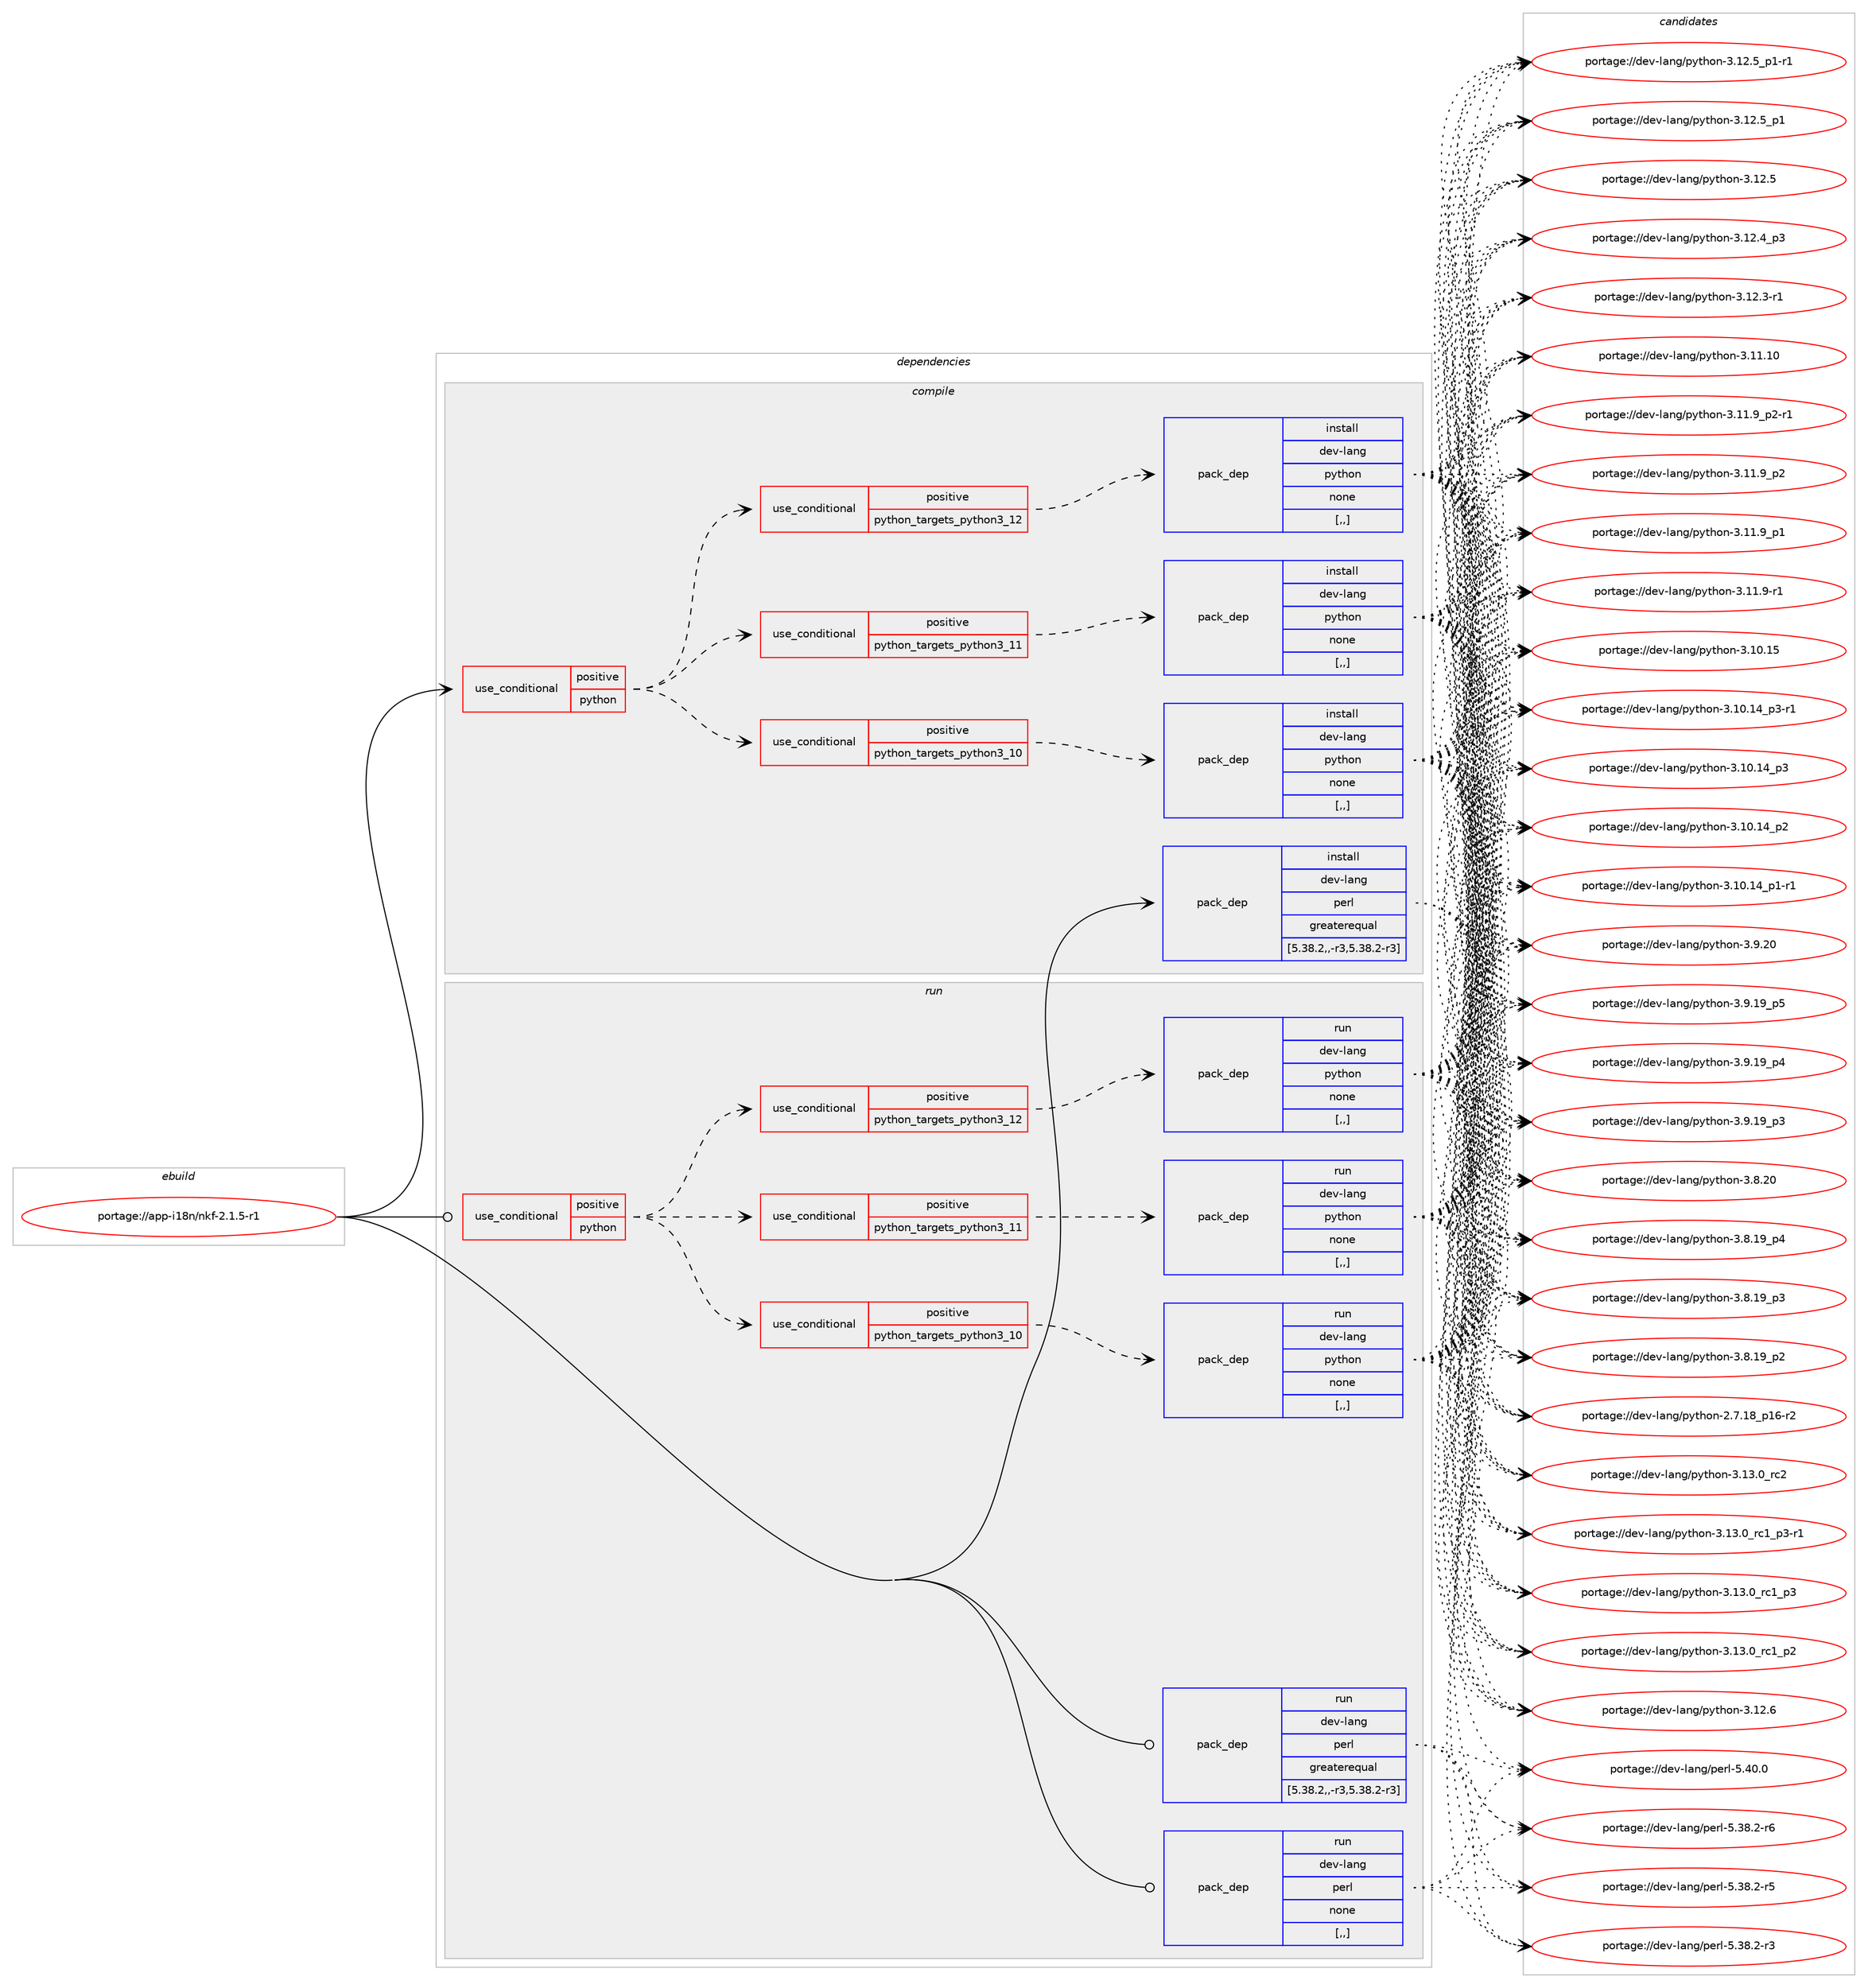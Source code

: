 digraph prolog {

# *************
# Graph options
# *************

newrank=true;
concentrate=true;
compound=true;
graph [rankdir=LR,fontname=Helvetica,fontsize=10,ranksep=1.5];#, ranksep=2.5, nodesep=0.2];
edge  [arrowhead=vee];
node  [fontname=Helvetica,fontsize=10];

# **********
# The ebuild
# **********

subgraph cluster_leftcol {
color=gray;
label=<<i>ebuild</i>>;
id [label="portage://app-i18n/nkf-2.1.5-r1", color=red, width=4, href="../app-i18n/nkf-2.1.5-r1.svg"];
}

# ****************
# The dependencies
# ****************

subgraph cluster_midcol {
color=gray;
label=<<i>dependencies</i>>;
subgraph cluster_compile {
fillcolor="#eeeeee";
style=filled;
label=<<i>compile</i>>;
subgraph cond141099 {
dependency532202 [label=<<TABLE BORDER="0" CELLBORDER="1" CELLSPACING="0" CELLPADDING="4"><TR><TD ROWSPAN="3" CELLPADDING="10">use_conditional</TD></TR><TR><TD>positive</TD></TR><TR><TD>python</TD></TR></TABLE>>, shape=none, color=red];
subgraph cond141100 {
dependency532203 [label=<<TABLE BORDER="0" CELLBORDER="1" CELLSPACING="0" CELLPADDING="4"><TR><TD ROWSPAN="3" CELLPADDING="10">use_conditional</TD></TR><TR><TD>positive</TD></TR><TR><TD>python_targets_python3_10</TD></TR></TABLE>>, shape=none, color=red];
subgraph pack387128 {
dependency532204 [label=<<TABLE BORDER="0" CELLBORDER="1" CELLSPACING="0" CELLPADDING="4" WIDTH="220"><TR><TD ROWSPAN="6" CELLPADDING="30">pack_dep</TD></TR><TR><TD WIDTH="110">install</TD></TR><TR><TD>dev-lang</TD></TR><TR><TD>python</TD></TR><TR><TD>none</TD></TR><TR><TD>[,,]</TD></TR></TABLE>>, shape=none, color=blue];
}
dependency532203:e -> dependency532204:w [weight=20,style="dashed",arrowhead="vee"];
}
dependency532202:e -> dependency532203:w [weight=20,style="dashed",arrowhead="vee"];
subgraph cond141101 {
dependency532205 [label=<<TABLE BORDER="0" CELLBORDER="1" CELLSPACING="0" CELLPADDING="4"><TR><TD ROWSPAN="3" CELLPADDING="10">use_conditional</TD></TR><TR><TD>positive</TD></TR><TR><TD>python_targets_python3_11</TD></TR></TABLE>>, shape=none, color=red];
subgraph pack387129 {
dependency532206 [label=<<TABLE BORDER="0" CELLBORDER="1" CELLSPACING="0" CELLPADDING="4" WIDTH="220"><TR><TD ROWSPAN="6" CELLPADDING="30">pack_dep</TD></TR><TR><TD WIDTH="110">install</TD></TR><TR><TD>dev-lang</TD></TR><TR><TD>python</TD></TR><TR><TD>none</TD></TR><TR><TD>[,,]</TD></TR></TABLE>>, shape=none, color=blue];
}
dependency532205:e -> dependency532206:w [weight=20,style="dashed",arrowhead="vee"];
}
dependency532202:e -> dependency532205:w [weight=20,style="dashed",arrowhead="vee"];
subgraph cond141102 {
dependency532207 [label=<<TABLE BORDER="0" CELLBORDER="1" CELLSPACING="0" CELLPADDING="4"><TR><TD ROWSPAN="3" CELLPADDING="10">use_conditional</TD></TR><TR><TD>positive</TD></TR><TR><TD>python_targets_python3_12</TD></TR></TABLE>>, shape=none, color=red];
subgraph pack387130 {
dependency532208 [label=<<TABLE BORDER="0" CELLBORDER="1" CELLSPACING="0" CELLPADDING="4" WIDTH="220"><TR><TD ROWSPAN="6" CELLPADDING="30">pack_dep</TD></TR><TR><TD WIDTH="110">install</TD></TR><TR><TD>dev-lang</TD></TR><TR><TD>python</TD></TR><TR><TD>none</TD></TR><TR><TD>[,,]</TD></TR></TABLE>>, shape=none, color=blue];
}
dependency532207:e -> dependency532208:w [weight=20,style="dashed",arrowhead="vee"];
}
dependency532202:e -> dependency532207:w [weight=20,style="dashed",arrowhead="vee"];
}
id:e -> dependency532202:w [weight=20,style="solid",arrowhead="vee"];
subgraph pack387131 {
dependency532209 [label=<<TABLE BORDER="0" CELLBORDER="1" CELLSPACING="0" CELLPADDING="4" WIDTH="220"><TR><TD ROWSPAN="6" CELLPADDING="30">pack_dep</TD></TR><TR><TD WIDTH="110">install</TD></TR><TR><TD>dev-lang</TD></TR><TR><TD>perl</TD></TR><TR><TD>greaterequal</TD></TR><TR><TD>[5.38.2,,-r3,5.38.2-r3]</TD></TR></TABLE>>, shape=none, color=blue];
}
id:e -> dependency532209:w [weight=20,style="solid",arrowhead="vee"];
}
subgraph cluster_compileandrun {
fillcolor="#eeeeee";
style=filled;
label=<<i>compile and run</i>>;
}
subgraph cluster_run {
fillcolor="#eeeeee";
style=filled;
label=<<i>run</i>>;
subgraph cond141103 {
dependency532210 [label=<<TABLE BORDER="0" CELLBORDER="1" CELLSPACING="0" CELLPADDING="4"><TR><TD ROWSPAN="3" CELLPADDING="10">use_conditional</TD></TR><TR><TD>positive</TD></TR><TR><TD>python</TD></TR></TABLE>>, shape=none, color=red];
subgraph cond141104 {
dependency532211 [label=<<TABLE BORDER="0" CELLBORDER="1" CELLSPACING="0" CELLPADDING="4"><TR><TD ROWSPAN="3" CELLPADDING="10">use_conditional</TD></TR><TR><TD>positive</TD></TR><TR><TD>python_targets_python3_10</TD></TR></TABLE>>, shape=none, color=red];
subgraph pack387132 {
dependency532212 [label=<<TABLE BORDER="0" CELLBORDER="1" CELLSPACING="0" CELLPADDING="4" WIDTH="220"><TR><TD ROWSPAN="6" CELLPADDING="30">pack_dep</TD></TR><TR><TD WIDTH="110">run</TD></TR><TR><TD>dev-lang</TD></TR><TR><TD>python</TD></TR><TR><TD>none</TD></TR><TR><TD>[,,]</TD></TR></TABLE>>, shape=none, color=blue];
}
dependency532211:e -> dependency532212:w [weight=20,style="dashed",arrowhead="vee"];
}
dependency532210:e -> dependency532211:w [weight=20,style="dashed",arrowhead="vee"];
subgraph cond141105 {
dependency532213 [label=<<TABLE BORDER="0" CELLBORDER="1" CELLSPACING="0" CELLPADDING="4"><TR><TD ROWSPAN="3" CELLPADDING="10">use_conditional</TD></TR><TR><TD>positive</TD></TR><TR><TD>python_targets_python3_11</TD></TR></TABLE>>, shape=none, color=red];
subgraph pack387133 {
dependency532214 [label=<<TABLE BORDER="0" CELLBORDER="1" CELLSPACING="0" CELLPADDING="4" WIDTH="220"><TR><TD ROWSPAN="6" CELLPADDING="30">pack_dep</TD></TR><TR><TD WIDTH="110">run</TD></TR><TR><TD>dev-lang</TD></TR><TR><TD>python</TD></TR><TR><TD>none</TD></TR><TR><TD>[,,]</TD></TR></TABLE>>, shape=none, color=blue];
}
dependency532213:e -> dependency532214:w [weight=20,style="dashed",arrowhead="vee"];
}
dependency532210:e -> dependency532213:w [weight=20,style="dashed",arrowhead="vee"];
subgraph cond141106 {
dependency532215 [label=<<TABLE BORDER="0" CELLBORDER="1" CELLSPACING="0" CELLPADDING="4"><TR><TD ROWSPAN="3" CELLPADDING="10">use_conditional</TD></TR><TR><TD>positive</TD></TR><TR><TD>python_targets_python3_12</TD></TR></TABLE>>, shape=none, color=red];
subgraph pack387134 {
dependency532216 [label=<<TABLE BORDER="0" CELLBORDER="1" CELLSPACING="0" CELLPADDING="4" WIDTH="220"><TR><TD ROWSPAN="6" CELLPADDING="30">pack_dep</TD></TR><TR><TD WIDTH="110">run</TD></TR><TR><TD>dev-lang</TD></TR><TR><TD>python</TD></TR><TR><TD>none</TD></TR><TR><TD>[,,]</TD></TR></TABLE>>, shape=none, color=blue];
}
dependency532215:e -> dependency532216:w [weight=20,style="dashed",arrowhead="vee"];
}
dependency532210:e -> dependency532215:w [weight=20,style="dashed",arrowhead="vee"];
}
id:e -> dependency532210:w [weight=20,style="solid",arrowhead="odot"];
subgraph pack387135 {
dependency532217 [label=<<TABLE BORDER="0" CELLBORDER="1" CELLSPACING="0" CELLPADDING="4" WIDTH="220"><TR><TD ROWSPAN="6" CELLPADDING="30">pack_dep</TD></TR><TR><TD WIDTH="110">run</TD></TR><TR><TD>dev-lang</TD></TR><TR><TD>perl</TD></TR><TR><TD>greaterequal</TD></TR><TR><TD>[5.38.2,,-r3,5.38.2-r3]</TD></TR></TABLE>>, shape=none, color=blue];
}
id:e -> dependency532217:w [weight=20,style="solid",arrowhead="odot"];
subgraph pack387136 {
dependency532218 [label=<<TABLE BORDER="0" CELLBORDER="1" CELLSPACING="0" CELLPADDING="4" WIDTH="220"><TR><TD ROWSPAN="6" CELLPADDING="30">pack_dep</TD></TR><TR><TD WIDTH="110">run</TD></TR><TR><TD>dev-lang</TD></TR><TR><TD>perl</TD></TR><TR><TD>none</TD></TR><TR><TD>[,,]</TD></TR></TABLE>>, shape=none, color=blue];
}
id:e -> dependency532218:w [weight=20,style="solid",arrowhead="odot"];
}
}

# **************
# The candidates
# **************

subgraph cluster_choices {
rank=same;
color=gray;
label=<<i>candidates</i>>;

subgraph choice387128 {
color=black;
nodesep=1;
choice10010111845108971101034711212111610411111045514649514648951149950 [label="portage://dev-lang/python-3.13.0_rc2", color=red, width=4,href="../dev-lang/python-3.13.0_rc2.svg"];
choice1001011184510897110103471121211161041111104551464951464895114994995112514511449 [label="portage://dev-lang/python-3.13.0_rc1_p3-r1", color=red, width=4,href="../dev-lang/python-3.13.0_rc1_p3-r1.svg"];
choice100101118451089711010347112121116104111110455146495146489511499499511251 [label="portage://dev-lang/python-3.13.0_rc1_p3", color=red, width=4,href="../dev-lang/python-3.13.0_rc1_p3.svg"];
choice100101118451089711010347112121116104111110455146495146489511499499511250 [label="portage://dev-lang/python-3.13.0_rc1_p2", color=red, width=4,href="../dev-lang/python-3.13.0_rc1_p2.svg"];
choice10010111845108971101034711212111610411111045514649504654 [label="portage://dev-lang/python-3.12.6", color=red, width=4,href="../dev-lang/python-3.12.6.svg"];
choice1001011184510897110103471121211161041111104551464950465395112494511449 [label="portage://dev-lang/python-3.12.5_p1-r1", color=red, width=4,href="../dev-lang/python-3.12.5_p1-r1.svg"];
choice100101118451089711010347112121116104111110455146495046539511249 [label="portage://dev-lang/python-3.12.5_p1", color=red, width=4,href="../dev-lang/python-3.12.5_p1.svg"];
choice10010111845108971101034711212111610411111045514649504653 [label="portage://dev-lang/python-3.12.5", color=red, width=4,href="../dev-lang/python-3.12.5.svg"];
choice100101118451089711010347112121116104111110455146495046529511251 [label="portage://dev-lang/python-3.12.4_p3", color=red, width=4,href="../dev-lang/python-3.12.4_p3.svg"];
choice100101118451089711010347112121116104111110455146495046514511449 [label="portage://dev-lang/python-3.12.3-r1", color=red, width=4,href="../dev-lang/python-3.12.3-r1.svg"];
choice1001011184510897110103471121211161041111104551464949464948 [label="portage://dev-lang/python-3.11.10", color=red, width=4,href="../dev-lang/python-3.11.10.svg"];
choice1001011184510897110103471121211161041111104551464949465795112504511449 [label="portage://dev-lang/python-3.11.9_p2-r1", color=red, width=4,href="../dev-lang/python-3.11.9_p2-r1.svg"];
choice100101118451089711010347112121116104111110455146494946579511250 [label="portage://dev-lang/python-3.11.9_p2", color=red, width=4,href="../dev-lang/python-3.11.9_p2.svg"];
choice100101118451089711010347112121116104111110455146494946579511249 [label="portage://dev-lang/python-3.11.9_p1", color=red, width=4,href="../dev-lang/python-3.11.9_p1.svg"];
choice100101118451089711010347112121116104111110455146494946574511449 [label="portage://dev-lang/python-3.11.9-r1", color=red, width=4,href="../dev-lang/python-3.11.9-r1.svg"];
choice1001011184510897110103471121211161041111104551464948464953 [label="portage://dev-lang/python-3.10.15", color=red, width=4,href="../dev-lang/python-3.10.15.svg"];
choice100101118451089711010347112121116104111110455146494846495295112514511449 [label="portage://dev-lang/python-3.10.14_p3-r1", color=red, width=4,href="../dev-lang/python-3.10.14_p3-r1.svg"];
choice10010111845108971101034711212111610411111045514649484649529511251 [label="portage://dev-lang/python-3.10.14_p3", color=red, width=4,href="../dev-lang/python-3.10.14_p3.svg"];
choice10010111845108971101034711212111610411111045514649484649529511250 [label="portage://dev-lang/python-3.10.14_p2", color=red, width=4,href="../dev-lang/python-3.10.14_p2.svg"];
choice100101118451089711010347112121116104111110455146494846495295112494511449 [label="portage://dev-lang/python-3.10.14_p1-r1", color=red, width=4,href="../dev-lang/python-3.10.14_p1-r1.svg"];
choice10010111845108971101034711212111610411111045514657465048 [label="portage://dev-lang/python-3.9.20", color=red, width=4,href="../dev-lang/python-3.9.20.svg"];
choice100101118451089711010347112121116104111110455146574649579511253 [label="portage://dev-lang/python-3.9.19_p5", color=red, width=4,href="../dev-lang/python-3.9.19_p5.svg"];
choice100101118451089711010347112121116104111110455146574649579511252 [label="portage://dev-lang/python-3.9.19_p4", color=red, width=4,href="../dev-lang/python-3.9.19_p4.svg"];
choice100101118451089711010347112121116104111110455146574649579511251 [label="portage://dev-lang/python-3.9.19_p3", color=red, width=4,href="../dev-lang/python-3.9.19_p3.svg"];
choice10010111845108971101034711212111610411111045514656465048 [label="portage://dev-lang/python-3.8.20", color=red, width=4,href="../dev-lang/python-3.8.20.svg"];
choice100101118451089711010347112121116104111110455146564649579511252 [label="portage://dev-lang/python-3.8.19_p4", color=red, width=4,href="../dev-lang/python-3.8.19_p4.svg"];
choice100101118451089711010347112121116104111110455146564649579511251 [label="portage://dev-lang/python-3.8.19_p3", color=red, width=4,href="../dev-lang/python-3.8.19_p3.svg"];
choice100101118451089711010347112121116104111110455146564649579511250 [label="portage://dev-lang/python-3.8.19_p2", color=red, width=4,href="../dev-lang/python-3.8.19_p2.svg"];
choice100101118451089711010347112121116104111110455046554649569511249544511450 [label="portage://dev-lang/python-2.7.18_p16-r2", color=red, width=4,href="../dev-lang/python-2.7.18_p16-r2.svg"];
dependency532204:e -> choice10010111845108971101034711212111610411111045514649514648951149950:w [style=dotted,weight="100"];
dependency532204:e -> choice1001011184510897110103471121211161041111104551464951464895114994995112514511449:w [style=dotted,weight="100"];
dependency532204:e -> choice100101118451089711010347112121116104111110455146495146489511499499511251:w [style=dotted,weight="100"];
dependency532204:e -> choice100101118451089711010347112121116104111110455146495146489511499499511250:w [style=dotted,weight="100"];
dependency532204:e -> choice10010111845108971101034711212111610411111045514649504654:w [style=dotted,weight="100"];
dependency532204:e -> choice1001011184510897110103471121211161041111104551464950465395112494511449:w [style=dotted,weight="100"];
dependency532204:e -> choice100101118451089711010347112121116104111110455146495046539511249:w [style=dotted,weight="100"];
dependency532204:e -> choice10010111845108971101034711212111610411111045514649504653:w [style=dotted,weight="100"];
dependency532204:e -> choice100101118451089711010347112121116104111110455146495046529511251:w [style=dotted,weight="100"];
dependency532204:e -> choice100101118451089711010347112121116104111110455146495046514511449:w [style=dotted,weight="100"];
dependency532204:e -> choice1001011184510897110103471121211161041111104551464949464948:w [style=dotted,weight="100"];
dependency532204:e -> choice1001011184510897110103471121211161041111104551464949465795112504511449:w [style=dotted,weight="100"];
dependency532204:e -> choice100101118451089711010347112121116104111110455146494946579511250:w [style=dotted,weight="100"];
dependency532204:e -> choice100101118451089711010347112121116104111110455146494946579511249:w [style=dotted,weight="100"];
dependency532204:e -> choice100101118451089711010347112121116104111110455146494946574511449:w [style=dotted,weight="100"];
dependency532204:e -> choice1001011184510897110103471121211161041111104551464948464953:w [style=dotted,weight="100"];
dependency532204:e -> choice100101118451089711010347112121116104111110455146494846495295112514511449:w [style=dotted,weight="100"];
dependency532204:e -> choice10010111845108971101034711212111610411111045514649484649529511251:w [style=dotted,weight="100"];
dependency532204:e -> choice10010111845108971101034711212111610411111045514649484649529511250:w [style=dotted,weight="100"];
dependency532204:e -> choice100101118451089711010347112121116104111110455146494846495295112494511449:w [style=dotted,weight="100"];
dependency532204:e -> choice10010111845108971101034711212111610411111045514657465048:w [style=dotted,weight="100"];
dependency532204:e -> choice100101118451089711010347112121116104111110455146574649579511253:w [style=dotted,weight="100"];
dependency532204:e -> choice100101118451089711010347112121116104111110455146574649579511252:w [style=dotted,weight="100"];
dependency532204:e -> choice100101118451089711010347112121116104111110455146574649579511251:w [style=dotted,weight="100"];
dependency532204:e -> choice10010111845108971101034711212111610411111045514656465048:w [style=dotted,weight="100"];
dependency532204:e -> choice100101118451089711010347112121116104111110455146564649579511252:w [style=dotted,weight="100"];
dependency532204:e -> choice100101118451089711010347112121116104111110455146564649579511251:w [style=dotted,weight="100"];
dependency532204:e -> choice100101118451089711010347112121116104111110455146564649579511250:w [style=dotted,weight="100"];
dependency532204:e -> choice100101118451089711010347112121116104111110455046554649569511249544511450:w [style=dotted,weight="100"];
}
subgraph choice387129 {
color=black;
nodesep=1;
choice10010111845108971101034711212111610411111045514649514648951149950 [label="portage://dev-lang/python-3.13.0_rc2", color=red, width=4,href="../dev-lang/python-3.13.0_rc2.svg"];
choice1001011184510897110103471121211161041111104551464951464895114994995112514511449 [label="portage://dev-lang/python-3.13.0_rc1_p3-r1", color=red, width=4,href="../dev-lang/python-3.13.0_rc1_p3-r1.svg"];
choice100101118451089711010347112121116104111110455146495146489511499499511251 [label="portage://dev-lang/python-3.13.0_rc1_p3", color=red, width=4,href="../dev-lang/python-3.13.0_rc1_p3.svg"];
choice100101118451089711010347112121116104111110455146495146489511499499511250 [label="portage://dev-lang/python-3.13.0_rc1_p2", color=red, width=4,href="../dev-lang/python-3.13.0_rc1_p2.svg"];
choice10010111845108971101034711212111610411111045514649504654 [label="portage://dev-lang/python-3.12.6", color=red, width=4,href="../dev-lang/python-3.12.6.svg"];
choice1001011184510897110103471121211161041111104551464950465395112494511449 [label="portage://dev-lang/python-3.12.5_p1-r1", color=red, width=4,href="../dev-lang/python-3.12.5_p1-r1.svg"];
choice100101118451089711010347112121116104111110455146495046539511249 [label="portage://dev-lang/python-3.12.5_p1", color=red, width=4,href="../dev-lang/python-3.12.5_p1.svg"];
choice10010111845108971101034711212111610411111045514649504653 [label="portage://dev-lang/python-3.12.5", color=red, width=4,href="../dev-lang/python-3.12.5.svg"];
choice100101118451089711010347112121116104111110455146495046529511251 [label="portage://dev-lang/python-3.12.4_p3", color=red, width=4,href="../dev-lang/python-3.12.4_p3.svg"];
choice100101118451089711010347112121116104111110455146495046514511449 [label="portage://dev-lang/python-3.12.3-r1", color=red, width=4,href="../dev-lang/python-3.12.3-r1.svg"];
choice1001011184510897110103471121211161041111104551464949464948 [label="portage://dev-lang/python-3.11.10", color=red, width=4,href="../dev-lang/python-3.11.10.svg"];
choice1001011184510897110103471121211161041111104551464949465795112504511449 [label="portage://dev-lang/python-3.11.9_p2-r1", color=red, width=4,href="../dev-lang/python-3.11.9_p2-r1.svg"];
choice100101118451089711010347112121116104111110455146494946579511250 [label="portage://dev-lang/python-3.11.9_p2", color=red, width=4,href="../dev-lang/python-3.11.9_p2.svg"];
choice100101118451089711010347112121116104111110455146494946579511249 [label="portage://dev-lang/python-3.11.9_p1", color=red, width=4,href="../dev-lang/python-3.11.9_p1.svg"];
choice100101118451089711010347112121116104111110455146494946574511449 [label="portage://dev-lang/python-3.11.9-r1", color=red, width=4,href="../dev-lang/python-3.11.9-r1.svg"];
choice1001011184510897110103471121211161041111104551464948464953 [label="portage://dev-lang/python-3.10.15", color=red, width=4,href="../dev-lang/python-3.10.15.svg"];
choice100101118451089711010347112121116104111110455146494846495295112514511449 [label="portage://dev-lang/python-3.10.14_p3-r1", color=red, width=4,href="../dev-lang/python-3.10.14_p3-r1.svg"];
choice10010111845108971101034711212111610411111045514649484649529511251 [label="portage://dev-lang/python-3.10.14_p3", color=red, width=4,href="../dev-lang/python-3.10.14_p3.svg"];
choice10010111845108971101034711212111610411111045514649484649529511250 [label="portage://dev-lang/python-3.10.14_p2", color=red, width=4,href="../dev-lang/python-3.10.14_p2.svg"];
choice100101118451089711010347112121116104111110455146494846495295112494511449 [label="portage://dev-lang/python-3.10.14_p1-r1", color=red, width=4,href="../dev-lang/python-3.10.14_p1-r1.svg"];
choice10010111845108971101034711212111610411111045514657465048 [label="portage://dev-lang/python-3.9.20", color=red, width=4,href="../dev-lang/python-3.9.20.svg"];
choice100101118451089711010347112121116104111110455146574649579511253 [label="portage://dev-lang/python-3.9.19_p5", color=red, width=4,href="../dev-lang/python-3.9.19_p5.svg"];
choice100101118451089711010347112121116104111110455146574649579511252 [label="portage://dev-lang/python-3.9.19_p4", color=red, width=4,href="../dev-lang/python-3.9.19_p4.svg"];
choice100101118451089711010347112121116104111110455146574649579511251 [label="portage://dev-lang/python-3.9.19_p3", color=red, width=4,href="../dev-lang/python-3.9.19_p3.svg"];
choice10010111845108971101034711212111610411111045514656465048 [label="portage://dev-lang/python-3.8.20", color=red, width=4,href="../dev-lang/python-3.8.20.svg"];
choice100101118451089711010347112121116104111110455146564649579511252 [label="portage://dev-lang/python-3.8.19_p4", color=red, width=4,href="../dev-lang/python-3.8.19_p4.svg"];
choice100101118451089711010347112121116104111110455146564649579511251 [label="portage://dev-lang/python-3.8.19_p3", color=red, width=4,href="../dev-lang/python-3.8.19_p3.svg"];
choice100101118451089711010347112121116104111110455146564649579511250 [label="portage://dev-lang/python-3.8.19_p2", color=red, width=4,href="../dev-lang/python-3.8.19_p2.svg"];
choice100101118451089711010347112121116104111110455046554649569511249544511450 [label="portage://dev-lang/python-2.7.18_p16-r2", color=red, width=4,href="../dev-lang/python-2.7.18_p16-r2.svg"];
dependency532206:e -> choice10010111845108971101034711212111610411111045514649514648951149950:w [style=dotted,weight="100"];
dependency532206:e -> choice1001011184510897110103471121211161041111104551464951464895114994995112514511449:w [style=dotted,weight="100"];
dependency532206:e -> choice100101118451089711010347112121116104111110455146495146489511499499511251:w [style=dotted,weight="100"];
dependency532206:e -> choice100101118451089711010347112121116104111110455146495146489511499499511250:w [style=dotted,weight="100"];
dependency532206:e -> choice10010111845108971101034711212111610411111045514649504654:w [style=dotted,weight="100"];
dependency532206:e -> choice1001011184510897110103471121211161041111104551464950465395112494511449:w [style=dotted,weight="100"];
dependency532206:e -> choice100101118451089711010347112121116104111110455146495046539511249:w [style=dotted,weight="100"];
dependency532206:e -> choice10010111845108971101034711212111610411111045514649504653:w [style=dotted,weight="100"];
dependency532206:e -> choice100101118451089711010347112121116104111110455146495046529511251:w [style=dotted,weight="100"];
dependency532206:e -> choice100101118451089711010347112121116104111110455146495046514511449:w [style=dotted,weight="100"];
dependency532206:e -> choice1001011184510897110103471121211161041111104551464949464948:w [style=dotted,weight="100"];
dependency532206:e -> choice1001011184510897110103471121211161041111104551464949465795112504511449:w [style=dotted,weight="100"];
dependency532206:e -> choice100101118451089711010347112121116104111110455146494946579511250:w [style=dotted,weight="100"];
dependency532206:e -> choice100101118451089711010347112121116104111110455146494946579511249:w [style=dotted,weight="100"];
dependency532206:e -> choice100101118451089711010347112121116104111110455146494946574511449:w [style=dotted,weight="100"];
dependency532206:e -> choice1001011184510897110103471121211161041111104551464948464953:w [style=dotted,weight="100"];
dependency532206:e -> choice100101118451089711010347112121116104111110455146494846495295112514511449:w [style=dotted,weight="100"];
dependency532206:e -> choice10010111845108971101034711212111610411111045514649484649529511251:w [style=dotted,weight="100"];
dependency532206:e -> choice10010111845108971101034711212111610411111045514649484649529511250:w [style=dotted,weight="100"];
dependency532206:e -> choice100101118451089711010347112121116104111110455146494846495295112494511449:w [style=dotted,weight="100"];
dependency532206:e -> choice10010111845108971101034711212111610411111045514657465048:w [style=dotted,weight="100"];
dependency532206:e -> choice100101118451089711010347112121116104111110455146574649579511253:w [style=dotted,weight="100"];
dependency532206:e -> choice100101118451089711010347112121116104111110455146574649579511252:w [style=dotted,weight="100"];
dependency532206:e -> choice100101118451089711010347112121116104111110455146574649579511251:w [style=dotted,weight="100"];
dependency532206:e -> choice10010111845108971101034711212111610411111045514656465048:w [style=dotted,weight="100"];
dependency532206:e -> choice100101118451089711010347112121116104111110455146564649579511252:w [style=dotted,weight="100"];
dependency532206:e -> choice100101118451089711010347112121116104111110455146564649579511251:w [style=dotted,weight="100"];
dependency532206:e -> choice100101118451089711010347112121116104111110455146564649579511250:w [style=dotted,weight="100"];
dependency532206:e -> choice100101118451089711010347112121116104111110455046554649569511249544511450:w [style=dotted,weight="100"];
}
subgraph choice387130 {
color=black;
nodesep=1;
choice10010111845108971101034711212111610411111045514649514648951149950 [label="portage://dev-lang/python-3.13.0_rc2", color=red, width=4,href="../dev-lang/python-3.13.0_rc2.svg"];
choice1001011184510897110103471121211161041111104551464951464895114994995112514511449 [label="portage://dev-lang/python-3.13.0_rc1_p3-r1", color=red, width=4,href="../dev-lang/python-3.13.0_rc1_p3-r1.svg"];
choice100101118451089711010347112121116104111110455146495146489511499499511251 [label="portage://dev-lang/python-3.13.0_rc1_p3", color=red, width=4,href="../dev-lang/python-3.13.0_rc1_p3.svg"];
choice100101118451089711010347112121116104111110455146495146489511499499511250 [label="portage://dev-lang/python-3.13.0_rc1_p2", color=red, width=4,href="../dev-lang/python-3.13.0_rc1_p2.svg"];
choice10010111845108971101034711212111610411111045514649504654 [label="portage://dev-lang/python-3.12.6", color=red, width=4,href="../dev-lang/python-3.12.6.svg"];
choice1001011184510897110103471121211161041111104551464950465395112494511449 [label="portage://dev-lang/python-3.12.5_p1-r1", color=red, width=4,href="../dev-lang/python-3.12.5_p1-r1.svg"];
choice100101118451089711010347112121116104111110455146495046539511249 [label="portage://dev-lang/python-3.12.5_p1", color=red, width=4,href="../dev-lang/python-3.12.5_p1.svg"];
choice10010111845108971101034711212111610411111045514649504653 [label="portage://dev-lang/python-3.12.5", color=red, width=4,href="../dev-lang/python-3.12.5.svg"];
choice100101118451089711010347112121116104111110455146495046529511251 [label="portage://dev-lang/python-3.12.4_p3", color=red, width=4,href="../dev-lang/python-3.12.4_p3.svg"];
choice100101118451089711010347112121116104111110455146495046514511449 [label="portage://dev-lang/python-3.12.3-r1", color=red, width=4,href="../dev-lang/python-3.12.3-r1.svg"];
choice1001011184510897110103471121211161041111104551464949464948 [label="portage://dev-lang/python-3.11.10", color=red, width=4,href="../dev-lang/python-3.11.10.svg"];
choice1001011184510897110103471121211161041111104551464949465795112504511449 [label="portage://dev-lang/python-3.11.9_p2-r1", color=red, width=4,href="../dev-lang/python-3.11.9_p2-r1.svg"];
choice100101118451089711010347112121116104111110455146494946579511250 [label="portage://dev-lang/python-3.11.9_p2", color=red, width=4,href="../dev-lang/python-3.11.9_p2.svg"];
choice100101118451089711010347112121116104111110455146494946579511249 [label="portage://dev-lang/python-3.11.9_p1", color=red, width=4,href="../dev-lang/python-3.11.9_p1.svg"];
choice100101118451089711010347112121116104111110455146494946574511449 [label="portage://dev-lang/python-3.11.9-r1", color=red, width=4,href="../dev-lang/python-3.11.9-r1.svg"];
choice1001011184510897110103471121211161041111104551464948464953 [label="portage://dev-lang/python-3.10.15", color=red, width=4,href="../dev-lang/python-3.10.15.svg"];
choice100101118451089711010347112121116104111110455146494846495295112514511449 [label="portage://dev-lang/python-3.10.14_p3-r1", color=red, width=4,href="../dev-lang/python-3.10.14_p3-r1.svg"];
choice10010111845108971101034711212111610411111045514649484649529511251 [label="portage://dev-lang/python-3.10.14_p3", color=red, width=4,href="../dev-lang/python-3.10.14_p3.svg"];
choice10010111845108971101034711212111610411111045514649484649529511250 [label="portage://dev-lang/python-3.10.14_p2", color=red, width=4,href="../dev-lang/python-3.10.14_p2.svg"];
choice100101118451089711010347112121116104111110455146494846495295112494511449 [label="portage://dev-lang/python-3.10.14_p1-r1", color=red, width=4,href="../dev-lang/python-3.10.14_p1-r1.svg"];
choice10010111845108971101034711212111610411111045514657465048 [label="portage://dev-lang/python-3.9.20", color=red, width=4,href="../dev-lang/python-3.9.20.svg"];
choice100101118451089711010347112121116104111110455146574649579511253 [label="portage://dev-lang/python-3.9.19_p5", color=red, width=4,href="../dev-lang/python-3.9.19_p5.svg"];
choice100101118451089711010347112121116104111110455146574649579511252 [label="portage://dev-lang/python-3.9.19_p4", color=red, width=4,href="../dev-lang/python-3.9.19_p4.svg"];
choice100101118451089711010347112121116104111110455146574649579511251 [label="portage://dev-lang/python-3.9.19_p3", color=red, width=4,href="../dev-lang/python-3.9.19_p3.svg"];
choice10010111845108971101034711212111610411111045514656465048 [label="portage://dev-lang/python-3.8.20", color=red, width=4,href="../dev-lang/python-3.8.20.svg"];
choice100101118451089711010347112121116104111110455146564649579511252 [label="portage://dev-lang/python-3.8.19_p4", color=red, width=4,href="../dev-lang/python-3.8.19_p4.svg"];
choice100101118451089711010347112121116104111110455146564649579511251 [label="portage://dev-lang/python-3.8.19_p3", color=red, width=4,href="../dev-lang/python-3.8.19_p3.svg"];
choice100101118451089711010347112121116104111110455146564649579511250 [label="portage://dev-lang/python-3.8.19_p2", color=red, width=4,href="../dev-lang/python-3.8.19_p2.svg"];
choice100101118451089711010347112121116104111110455046554649569511249544511450 [label="portage://dev-lang/python-2.7.18_p16-r2", color=red, width=4,href="../dev-lang/python-2.7.18_p16-r2.svg"];
dependency532208:e -> choice10010111845108971101034711212111610411111045514649514648951149950:w [style=dotted,weight="100"];
dependency532208:e -> choice1001011184510897110103471121211161041111104551464951464895114994995112514511449:w [style=dotted,weight="100"];
dependency532208:e -> choice100101118451089711010347112121116104111110455146495146489511499499511251:w [style=dotted,weight="100"];
dependency532208:e -> choice100101118451089711010347112121116104111110455146495146489511499499511250:w [style=dotted,weight="100"];
dependency532208:e -> choice10010111845108971101034711212111610411111045514649504654:w [style=dotted,weight="100"];
dependency532208:e -> choice1001011184510897110103471121211161041111104551464950465395112494511449:w [style=dotted,weight="100"];
dependency532208:e -> choice100101118451089711010347112121116104111110455146495046539511249:w [style=dotted,weight="100"];
dependency532208:e -> choice10010111845108971101034711212111610411111045514649504653:w [style=dotted,weight="100"];
dependency532208:e -> choice100101118451089711010347112121116104111110455146495046529511251:w [style=dotted,weight="100"];
dependency532208:e -> choice100101118451089711010347112121116104111110455146495046514511449:w [style=dotted,weight="100"];
dependency532208:e -> choice1001011184510897110103471121211161041111104551464949464948:w [style=dotted,weight="100"];
dependency532208:e -> choice1001011184510897110103471121211161041111104551464949465795112504511449:w [style=dotted,weight="100"];
dependency532208:e -> choice100101118451089711010347112121116104111110455146494946579511250:w [style=dotted,weight="100"];
dependency532208:e -> choice100101118451089711010347112121116104111110455146494946579511249:w [style=dotted,weight="100"];
dependency532208:e -> choice100101118451089711010347112121116104111110455146494946574511449:w [style=dotted,weight="100"];
dependency532208:e -> choice1001011184510897110103471121211161041111104551464948464953:w [style=dotted,weight="100"];
dependency532208:e -> choice100101118451089711010347112121116104111110455146494846495295112514511449:w [style=dotted,weight="100"];
dependency532208:e -> choice10010111845108971101034711212111610411111045514649484649529511251:w [style=dotted,weight="100"];
dependency532208:e -> choice10010111845108971101034711212111610411111045514649484649529511250:w [style=dotted,weight="100"];
dependency532208:e -> choice100101118451089711010347112121116104111110455146494846495295112494511449:w [style=dotted,weight="100"];
dependency532208:e -> choice10010111845108971101034711212111610411111045514657465048:w [style=dotted,weight="100"];
dependency532208:e -> choice100101118451089711010347112121116104111110455146574649579511253:w [style=dotted,weight="100"];
dependency532208:e -> choice100101118451089711010347112121116104111110455146574649579511252:w [style=dotted,weight="100"];
dependency532208:e -> choice100101118451089711010347112121116104111110455146574649579511251:w [style=dotted,weight="100"];
dependency532208:e -> choice10010111845108971101034711212111610411111045514656465048:w [style=dotted,weight="100"];
dependency532208:e -> choice100101118451089711010347112121116104111110455146564649579511252:w [style=dotted,weight="100"];
dependency532208:e -> choice100101118451089711010347112121116104111110455146564649579511251:w [style=dotted,weight="100"];
dependency532208:e -> choice100101118451089711010347112121116104111110455146564649579511250:w [style=dotted,weight="100"];
dependency532208:e -> choice100101118451089711010347112121116104111110455046554649569511249544511450:w [style=dotted,weight="100"];
}
subgraph choice387131 {
color=black;
nodesep=1;
choice10010111845108971101034711210111410845534652484648 [label="portage://dev-lang/perl-5.40.0", color=red, width=4,href="../dev-lang/perl-5.40.0.svg"];
choice100101118451089711010347112101114108455346515646504511454 [label="portage://dev-lang/perl-5.38.2-r6", color=red, width=4,href="../dev-lang/perl-5.38.2-r6.svg"];
choice100101118451089711010347112101114108455346515646504511453 [label="portage://dev-lang/perl-5.38.2-r5", color=red, width=4,href="../dev-lang/perl-5.38.2-r5.svg"];
choice100101118451089711010347112101114108455346515646504511451 [label="portage://dev-lang/perl-5.38.2-r3", color=red, width=4,href="../dev-lang/perl-5.38.2-r3.svg"];
dependency532209:e -> choice10010111845108971101034711210111410845534652484648:w [style=dotted,weight="100"];
dependency532209:e -> choice100101118451089711010347112101114108455346515646504511454:w [style=dotted,weight="100"];
dependency532209:e -> choice100101118451089711010347112101114108455346515646504511453:w [style=dotted,weight="100"];
dependency532209:e -> choice100101118451089711010347112101114108455346515646504511451:w [style=dotted,weight="100"];
}
subgraph choice387132 {
color=black;
nodesep=1;
choice10010111845108971101034711212111610411111045514649514648951149950 [label="portage://dev-lang/python-3.13.0_rc2", color=red, width=4,href="../dev-lang/python-3.13.0_rc2.svg"];
choice1001011184510897110103471121211161041111104551464951464895114994995112514511449 [label="portage://dev-lang/python-3.13.0_rc1_p3-r1", color=red, width=4,href="../dev-lang/python-3.13.0_rc1_p3-r1.svg"];
choice100101118451089711010347112121116104111110455146495146489511499499511251 [label="portage://dev-lang/python-3.13.0_rc1_p3", color=red, width=4,href="../dev-lang/python-3.13.0_rc1_p3.svg"];
choice100101118451089711010347112121116104111110455146495146489511499499511250 [label="portage://dev-lang/python-3.13.0_rc1_p2", color=red, width=4,href="../dev-lang/python-3.13.0_rc1_p2.svg"];
choice10010111845108971101034711212111610411111045514649504654 [label="portage://dev-lang/python-3.12.6", color=red, width=4,href="../dev-lang/python-3.12.6.svg"];
choice1001011184510897110103471121211161041111104551464950465395112494511449 [label="portage://dev-lang/python-3.12.5_p1-r1", color=red, width=4,href="../dev-lang/python-3.12.5_p1-r1.svg"];
choice100101118451089711010347112121116104111110455146495046539511249 [label="portage://dev-lang/python-3.12.5_p1", color=red, width=4,href="../dev-lang/python-3.12.5_p1.svg"];
choice10010111845108971101034711212111610411111045514649504653 [label="portage://dev-lang/python-3.12.5", color=red, width=4,href="../dev-lang/python-3.12.5.svg"];
choice100101118451089711010347112121116104111110455146495046529511251 [label="portage://dev-lang/python-3.12.4_p3", color=red, width=4,href="../dev-lang/python-3.12.4_p3.svg"];
choice100101118451089711010347112121116104111110455146495046514511449 [label="portage://dev-lang/python-3.12.3-r1", color=red, width=4,href="../dev-lang/python-3.12.3-r1.svg"];
choice1001011184510897110103471121211161041111104551464949464948 [label="portage://dev-lang/python-3.11.10", color=red, width=4,href="../dev-lang/python-3.11.10.svg"];
choice1001011184510897110103471121211161041111104551464949465795112504511449 [label="portage://dev-lang/python-3.11.9_p2-r1", color=red, width=4,href="../dev-lang/python-3.11.9_p2-r1.svg"];
choice100101118451089711010347112121116104111110455146494946579511250 [label="portage://dev-lang/python-3.11.9_p2", color=red, width=4,href="../dev-lang/python-3.11.9_p2.svg"];
choice100101118451089711010347112121116104111110455146494946579511249 [label="portage://dev-lang/python-3.11.9_p1", color=red, width=4,href="../dev-lang/python-3.11.9_p1.svg"];
choice100101118451089711010347112121116104111110455146494946574511449 [label="portage://dev-lang/python-3.11.9-r1", color=red, width=4,href="../dev-lang/python-3.11.9-r1.svg"];
choice1001011184510897110103471121211161041111104551464948464953 [label="portage://dev-lang/python-3.10.15", color=red, width=4,href="../dev-lang/python-3.10.15.svg"];
choice100101118451089711010347112121116104111110455146494846495295112514511449 [label="portage://dev-lang/python-3.10.14_p3-r1", color=red, width=4,href="../dev-lang/python-3.10.14_p3-r1.svg"];
choice10010111845108971101034711212111610411111045514649484649529511251 [label="portage://dev-lang/python-3.10.14_p3", color=red, width=4,href="../dev-lang/python-3.10.14_p3.svg"];
choice10010111845108971101034711212111610411111045514649484649529511250 [label="portage://dev-lang/python-3.10.14_p2", color=red, width=4,href="../dev-lang/python-3.10.14_p2.svg"];
choice100101118451089711010347112121116104111110455146494846495295112494511449 [label="portage://dev-lang/python-3.10.14_p1-r1", color=red, width=4,href="../dev-lang/python-3.10.14_p1-r1.svg"];
choice10010111845108971101034711212111610411111045514657465048 [label="portage://dev-lang/python-3.9.20", color=red, width=4,href="../dev-lang/python-3.9.20.svg"];
choice100101118451089711010347112121116104111110455146574649579511253 [label="portage://dev-lang/python-3.9.19_p5", color=red, width=4,href="../dev-lang/python-3.9.19_p5.svg"];
choice100101118451089711010347112121116104111110455146574649579511252 [label="portage://dev-lang/python-3.9.19_p4", color=red, width=4,href="../dev-lang/python-3.9.19_p4.svg"];
choice100101118451089711010347112121116104111110455146574649579511251 [label="portage://dev-lang/python-3.9.19_p3", color=red, width=4,href="../dev-lang/python-3.9.19_p3.svg"];
choice10010111845108971101034711212111610411111045514656465048 [label="portage://dev-lang/python-3.8.20", color=red, width=4,href="../dev-lang/python-3.8.20.svg"];
choice100101118451089711010347112121116104111110455146564649579511252 [label="portage://dev-lang/python-3.8.19_p4", color=red, width=4,href="../dev-lang/python-3.8.19_p4.svg"];
choice100101118451089711010347112121116104111110455146564649579511251 [label="portage://dev-lang/python-3.8.19_p3", color=red, width=4,href="../dev-lang/python-3.8.19_p3.svg"];
choice100101118451089711010347112121116104111110455146564649579511250 [label="portage://dev-lang/python-3.8.19_p2", color=red, width=4,href="../dev-lang/python-3.8.19_p2.svg"];
choice100101118451089711010347112121116104111110455046554649569511249544511450 [label="portage://dev-lang/python-2.7.18_p16-r2", color=red, width=4,href="../dev-lang/python-2.7.18_p16-r2.svg"];
dependency532212:e -> choice10010111845108971101034711212111610411111045514649514648951149950:w [style=dotted,weight="100"];
dependency532212:e -> choice1001011184510897110103471121211161041111104551464951464895114994995112514511449:w [style=dotted,weight="100"];
dependency532212:e -> choice100101118451089711010347112121116104111110455146495146489511499499511251:w [style=dotted,weight="100"];
dependency532212:e -> choice100101118451089711010347112121116104111110455146495146489511499499511250:w [style=dotted,weight="100"];
dependency532212:e -> choice10010111845108971101034711212111610411111045514649504654:w [style=dotted,weight="100"];
dependency532212:e -> choice1001011184510897110103471121211161041111104551464950465395112494511449:w [style=dotted,weight="100"];
dependency532212:e -> choice100101118451089711010347112121116104111110455146495046539511249:w [style=dotted,weight="100"];
dependency532212:e -> choice10010111845108971101034711212111610411111045514649504653:w [style=dotted,weight="100"];
dependency532212:e -> choice100101118451089711010347112121116104111110455146495046529511251:w [style=dotted,weight="100"];
dependency532212:e -> choice100101118451089711010347112121116104111110455146495046514511449:w [style=dotted,weight="100"];
dependency532212:e -> choice1001011184510897110103471121211161041111104551464949464948:w [style=dotted,weight="100"];
dependency532212:e -> choice1001011184510897110103471121211161041111104551464949465795112504511449:w [style=dotted,weight="100"];
dependency532212:e -> choice100101118451089711010347112121116104111110455146494946579511250:w [style=dotted,weight="100"];
dependency532212:e -> choice100101118451089711010347112121116104111110455146494946579511249:w [style=dotted,weight="100"];
dependency532212:e -> choice100101118451089711010347112121116104111110455146494946574511449:w [style=dotted,weight="100"];
dependency532212:e -> choice1001011184510897110103471121211161041111104551464948464953:w [style=dotted,weight="100"];
dependency532212:e -> choice100101118451089711010347112121116104111110455146494846495295112514511449:w [style=dotted,weight="100"];
dependency532212:e -> choice10010111845108971101034711212111610411111045514649484649529511251:w [style=dotted,weight="100"];
dependency532212:e -> choice10010111845108971101034711212111610411111045514649484649529511250:w [style=dotted,weight="100"];
dependency532212:e -> choice100101118451089711010347112121116104111110455146494846495295112494511449:w [style=dotted,weight="100"];
dependency532212:e -> choice10010111845108971101034711212111610411111045514657465048:w [style=dotted,weight="100"];
dependency532212:e -> choice100101118451089711010347112121116104111110455146574649579511253:w [style=dotted,weight="100"];
dependency532212:e -> choice100101118451089711010347112121116104111110455146574649579511252:w [style=dotted,weight="100"];
dependency532212:e -> choice100101118451089711010347112121116104111110455146574649579511251:w [style=dotted,weight="100"];
dependency532212:e -> choice10010111845108971101034711212111610411111045514656465048:w [style=dotted,weight="100"];
dependency532212:e -> choice100101118451089711010347112121116104111110455146564649579511252:w [style=dotted,weight="100"];
dependency532212:e -> choice100101118451089711010347112121116104111110455146564649579511251:w [style=dotted,weight="100"];
dependency532212:e -> choice100101118451089711010347112121116104111110455146564649579511250:w [style=dotted,weight="100"];
dependency532212:e -> choice100101118451089711010347112121116104111110455046554649569511249544511450:w [style=dotted,weight="100"];
}
subgraph choice387133 {
color=black;
nodesep=1;
choice10010111845108971101034711212111610411111045514649514648951149950 [label="portage://dev-lang/python-3.13.0_rc2", color=red, width=4,href="../dev-lang/python-3.13.0_rc2.svg"];
choice1001011184510897110103471121211161041111104551464951464895114994995112514511449 [label="portage://dev-lang/python-3.13.0_rc1_p3-r1", color=red, width=4,href="../dev-lang/python-3.13.0_rc1_p3-r1.svg"];
choice100101118451089711010347112121116104111110455146495146489511499499511251 [label="portage://dev-lang/python-3.13.0_rc1_p3", color=red, width=4,href="../dev-lang/python-3.13.0_rc1_p3.svg"];
choice100101118451089711010347112121116104111110455146495146489511499499511250 [label="portage://dev-lang/python-3.13.0_rc1_p2", color=red, width=4,href="../dev-lang/python-3.13.0_rc1_p2.svg"];
choice10010111845108971101034711212111610411111045514649504654 [label="portage://dev-lang/python-3.12.6", color=red, width=4,href="../dev-lang/python-3.12.6.svg"];
choice1001011184510897110103471121211161041111104551464950465395112494511449 [label="portage://dev-lang/python-3.12.5_p1-r1", color=red, width=4,href="../dev-lang/python-3.12.5_p1-r1.svg"];
choice100101118451089711010347112121116104111110455146495046539511249 [label="portage://dev-lang/python-3.12.5_p1", color=red, width=4,href="../dev-lang/python-3.12.5_p1.svg"];
choice10010111845108971101034711212111610411111045514649504653 [label="portage://dev-lang/python-3.12.5", color=red, width=4,href="../dev-lang/python-3.12.5.svg"];
choice100101118451089711010347112121116104111110455146495046529511251 [label="portage://dev-lang/python-3.12.4_p3", color=red, width=4,href="../dev-lang/python-3.12.4_p3.svg"];
choice100101118451089711010347112121116104111110455146495046514511449 [label="portage://dev-lang/python-3.12.3-r1", color=red, width=4,href="../dev-lang/python-3.12.3-r1.svg"];
choice1001011184510897110103471121211161041111104551464949464948 [label="portage://dev-lang/python-3.11.10", color=red, width=4,href="../dev-lang/python-3.11.10.svg"];
choice1001011184510897110103471121211161041111104551464949465795112504511449 [label="portage://dev-lang/python-3.11.9_p2-r1", color=red, width=4,href="../dev-lang/python-3.11.9_p2-r1.svg"];
choice100101118451089711010347112121116104111110455146494946579511250 [label="portage://dev-lang/python-3.11.9_p2", color=red, width=4,href="../dev-lang/python-3.11.9_p2.svg"];
choice100101118451089711010347112121116104111110455146494946579511249 [label="portage://dev-lang/python-3.11.9_p1", color=red, width=4,href="../dev-lang/python-3.11.9_p1.svg"];
choice100101118451089711010347112121116104111110455146494946574511449 [label="portage://dev-lang/python-3.11.9-r1", color=red, width=4,href="../dev-lang/python-3.11.9-r1.svg"];
choice1001011184510897110103471121211161041111104551464948464953 [label="portage://dev-lang/python-3.10.15", color=red, width=4,href="../dev-lang/python-3.10.15.svg"];
choice100101118451089711010347112121116104111110455146494846495295112514511449 [label="portage://dev-lang/python-3.10.14_p3-r1", color=red, width=4,href="../dev-lang/python-3.10.14_p3-r1.svg"];
choice10010111845108971101034711212111610411111045514649484649529511251 [label="portage://dev-lang/python-3.10.14_p3", color=red, width=4,href="../dev-lang/python-3.10.14_p3.svg"];
choice10010111845108971101034711212111610411111045514649484649529511250 [label="portage://dev-lang/python-3.10.14_p2", color=red, width=4,href="../dev-lang/python-3.10.14_p2.svg"];
choice100101118451089711010347112121116104111110455146494846495295112494511449 [label="portage://dev-lang/python-3.10.14_p1-r1", color=red, width=4,href="../dev-lang/python-3.10.14_p1-r1.svg"];
choice10010111845108971101034711212111610411111045514657465048 [label="portage://dev-lang/python-3.9.20", color=red, width=4,href="../dev-lang/python-3.9.20.svg"];
choice100101118451089711010347112121116104111110455146574649579511253 [label="portage://dev-lang/python-3.9.19_p5", color=red, width=4,href="../dev-lang/python-3.9.19_p5.svg"];
choice100101118451089711010347112121116104111110455146574649579511252 [label="portage://dev-lang/python-3.9.19_p4", color=red, width=4,href="../dev-lang/python-3.9.19_p4.svg"];
choice100101118451089711010347112121116104111110455146574649579511251 [label="portage://dev-lang/python-3.9.19_p3", color=red, width=4,href="../dev-lang/python-3.9.19_p3.svg"];
choice10010111845108971101034711212111610411111045514656465048 [label="portage://dev-lang/python-3.8.20", color=red, width=4,href="../dev-lang/python-3.8.20.svg"];
choice100101118451089711010347112121116104111110455146564649579511252 [label="portage://dev-lang/python-3.8.19_p4", color=red, width=4,href="../dev-lang/python-3.8.19_p4.svg"];
choice100101118451089711010347112121116104111110455146564649579511251 [label="portage://dev-lang/python-3.8.19_p3", color=red, width=4,href="../dev-lang/python-3.8.19_p3.svg"];
choice100101118451089711010347112121116104111110455146564649579511250 [label="portage://dev-lang/python-3.8.19_p2", color=red, width=4,href="../dev-lang/python-3.8.19_p2.svg"];
choice100101118451089711010347112121116104111110455046554649569511249544511450 [label="portage://dev-lang/python-2.7.18_p16-r2", color=red, width=4,href="../dev-lang/python-2.7.18_p16-r2.svg"];
dependency532214:e -> choice10010111845108971101034711212111610411111045514649514648951149950:w [style=dotted,weight="100"];
dependency532214:e -> choice1001011184510897110103471121211161041111104551464951464895114994995112514511449:w [style=dotted,weight="100"];
dependency532214:e -> choice100101118451089711010347112121116104111110455146495146489511499499511251:w [style=dotted,weight="100"];
dependency532214:e -> choice100101118451089711010347112121116104111110455146495146489511499499511250:w [style=dotted,weight="100"];
dependency532214:e -> choice10010111845108971101034711212111610411111045514649504654:w [style=dotted,weight="100"];
dependency532214:e -> choice1001011184510897110103471121211161041111104551464950465395112494511449:w [style=dotted,weight="100"];
dependency532214:e -> choice100101118451089711010347112121116104111110455146495046539511249:w [style=dotted,weight="100"];
dependency532214:e -> choice10010111845108971101034711212111610411111045514649504653:w [style=dotted,weight="100"];
dependency532214:e -> choice100101118451089711010347112121116104111110455146495046529511251:w [style=dotted,weight="100"];
dependency532214:e -> choice100101118451089711010347112121116104111110455146495046514511449:w [style=dotted,weight="100"];
dependency532214:e -> choice1001011184510897110103471121211161041111104551464949464948:w [style=dotted,weight="100"];
dependency532214:e -> choice1001011184510897110103471121211161041111104551464949465795112504511449:w [style=dotted,weight="100"];
dependency532214:e -> choice100101118451089711010347112121116104111110455146494946579511250:w [style=dotted,weight="100"];
dependency532214:e -> choice100101118451089711010347112121116104111110455146494946579511249:w [style=dotted,weight="100"];
dependency532214:e -> choice100101118451089711010347112121116104111110455146494946574511449:w [style=dotted,weight="100"];
dependency532214:e -> choice1001011184510897110103471121211161041111104551464948464953:w [style=dotted,weight="100"];
dependency532214:e -> choice100101118451089711010347112121116104111110455146494846495295112514511449:w [style=dotted,weight="100"];
dependency532214:e -> choice10010111845108971101034711212111610411111045514649484649529511251:w [style=dotted,weight="100"];
dependency532214:e -> choice10010111845108971101034711212111610411111045514649484649529511250:w [style=dotted,weight="100"];
dependency532214:e -> choice100101118451089711010347112121116104111110455146494846495295112494511449:w [style=dotted,weight="100"];
dependency532214:e -> choice10010111845108971101034711212111610411111045514657465048:w [style=dotted,weight="100"];
dependency532214:e -> choice100101118451089711010347112121116104111110455146574649579511253:w [style=dotted,weight="100"];
dependency532214:e -> choice100101118451089711010347112121116104111110455146574649579511252:w [style=dotted,weight="100"];
dependency532214:e -> choice100101118451089711010347112121116104111110455146574649579511251:w [style=dotted,weight="100"];
dependency532214:e -> choice10010111845108971101034711212111610411111045514656465048:w [style=dotted,weight="100"];
dependency532214:e -> choice100101118451089711010347112121116104111110455146564649579511252:w [style=dotted,weight="100"];
dependency532214:e -> choice100101118451089711010347112121116104111110455146564649579511251:w [style=dotted,weight="100"];
dependency532214:e -> choice100101118451089711010347112121116104111110455146564649579511250:w [style=dotted,weight="100"];
dependency532214:e -> choice100101118451089711010347112121116104111110455046554649569511249544511450:w [style=dotted,weight="100"];
}
subgraph choice387134 {
color=black;
nodesep=1;
choice10010111845108971101034711212111610411111045514649514648951149950 [label="portage://dev-lang/python-3.13.0_rc2", color=red, width=4,href="../dev-lang/python-3.13.0_rc2.svg"];
choice1001011184510897110103471121211161041111104551464951464895114994995112514511449 [label="portage://dev-lang/python-3.13.0_rc1_p3-r1", color=red, width=4,href="../dev-lang/python-3.13.0_rc1_p3-r1.svg"];
choice100101118451089711010347112121116104111110455146495146489511499499511251 [label="portage://dev-lang/python-3.13.0_rc1_p3", color=red, width=4,href="../dev-lang/python-3.13.0_rc1_p3.svg"];
choice100101118451089711010347112121116104111110455146495146489511499499511250 [label="portage://dev-lang/python-3.13.0_rc1_p2", color=red, width=4,href="../dev-lang/python-3.13.0_rc1_p2.svg"];
choice10010111845108971101034711212111610411111045514649504654 [label="portage://dev-lang/python-3.12.6", color=red, width=4,href="../dev-lang/python-3.12.6.svg"];
choice1001011184510897110103471121211161041111104551464950465395112494511449 [label="portage://dev-lang/python-3.12.5_p1-r1", color=red, width=4,href="../dev-lang/python-3.12.5_p1-r1.svg"];
choice100101118451089711010347112121116104111110455146495046539511249 [label="portage://dev-lang/python-3.12.5_p1", color=red, width=4,href="../dev-lang/python-3.12.5_p1.svg"];
choice10010111845108971101034711212111610411111045514649504653 [label="portage://dev-lang/python-3.12.5", color=red, width=4,href="../dev-lang/python-3.12.5.svg"];
choice100101118451089711010347112121116104111110455146495046529511251 [label="portage://dev-lang/python-3.12.4_p3", color=red, width=4,href="../dev-lang/python-3.12.4_p3.svg"];
choice100101118451089711010347112121116104111110455146495046514511449 [label="portage://dev-lang/python-3.12.3-r1", color=red, width=4,href="../dev-lang/python-3.12.3-r1.svg"];
choice1001011184510897110103471121211161041111104551464949464948 [label="portage://dev-lang/python-3.11.10", color=red, width=4,href="../dev-lang/python-3.11.10.svg"];
choice1001011184510897110103471121211161041111104551464949465795112504511449 [label="portage://dev-lang/python-3.11.9_p2-r1", color=red, width=4,href="../dev-lang/python-3.11.9_p2-r1.svg"];
choice100101118451089711010347112121116104111110455146494946579511250 [label="portage://dev-lang/python-3.11.9_p2", color=red, width=4,href="../dev-lang/python-3.11.9_p2.svg"];
choice100101118451089711010347112121116104111110455146494946579511249 [label="portage://dev-lang/python-3.11.9_p1", color=red, width=4,href="../dev-lang/python-3.11.9_p1.svg"];
choice100101118451089711010347112121116104111110455146494946574511449 [label="portage://dev-lang/python-3.11.9-r1", color=red, width=4,href="../dev-lang/python-3.11.9-r1.svg"];
choice1001011184510897110103471121211161041111104551464948464953 [label="portage://dev-lang/python-3.10.15", color=red, width=4,href="../dev-lang/python-3.10.15.svg"];
choice100101118451089711010347112121116104111110455146494846495295112514511449 [label="portage://dev-lang/python-3.10.14_p3-r1", color=red, width=4,href="../dev-lang/python-3.10.14_p3-r1.svg"];
choice10010111845108971101034711212111610411111045514649484649529511251 [label="portage://dev-lang/python-3.10.14_p3", color=red, width=4,href="../dev-lang/python-3.10.14_p3.svg"];
choice10010111845108971101034711212111610411111045514649484649529511250 [label="portage://dev-lang/python-3.10.14_p2", color=red, width=4,href="../dev-lang/python-3.10.14_p2.svg"];
choice100101118451089711010347112121116104111110455146494846495295112494511449 [label="portage://dev-lang/python-3.10.14_p1-r1", color=red, width=4,href="../dev-lang/python-3.10.14_p1-r1.svg"];
choice10010111845108971101034711212111610411111045514657465048 [label="portage://dev-lang/python-3.9.20", color=red, width=4,href="../dev-lang/python-3.9.20.svg"];
choice100101118451089711010347112121116104111110455146574649579511253 [label="portage://dev-lang/python-3.9.19_p5", color=red, width=4,href="../dev-lang/python-3.9.19_p5.svg"];
choice100101118451089711010347112121116104111110455146574649579511252 [label="portage://dev-lang/python-3.9.19_p4", color=red, width=4,href="../dev-lang/python-3.9.19_p4.svg"];
choice100101118451089711010347112121116104111110455146574649579511251 [label="portage://dev-lang/python-3.9.19_p3", color=red, width=4,href="../dev-lang/python-3.9.19_p3.svg"];
choice10010111845108971101034711212111610411111045514656465048 [label="portage://dev-lang/python-3.8.20", color=red, width=4,href="../dev-lang/python-3.8.20.svg"];
choice100101118451089711010347112121116104111110455146564649579511252 [label="portage://dev-lang/python-3.8.19_p4", color=red, width=4,href="../dev-lang/python-3.8.19_p4.svg"];
choice100101118451089711010347112121116104111110455146564649579511251 [label="portage://dev-lang/python-3.8.19_p3", color=red, width=4,href="../dev-lang/python-3.8.19_p3.svg"];
choice100101118451089711010347112121116104111110455146564649579511250 [label="portage://dev-lang/python-3.8.19_p2", color=red, width=4,href="../dev-lang/python-3.8.19_p2.svg"];
choice100101118451089711010347112121116104111110455046554649569511249544511450 [label="portage://dev-lang/python-2.7.18_p16-r2", color=red, width=4,href="../dev-lang/python-2.7.18_p16-r2.svg"];
dependency532216:e -> choice10010111845108971101034711212111610411111045514649514648951149950:w [style=dotted,weight="100"];
dependency532216:e -> choice1001011184510897110103471121211161041111104551464951464895114994995112514511449:w [style=dotted,weight="100"];
dependency532216:e -> choice100101118451089711010347112121116104111110455146495146489511499499511251:w [style=dotted,weight="100"];
dependency532216:e -> choice100101118451089711010347112121116104111110455146495146489511499499511250:w [style=dotted,weight="100"];
dependency532216:e -> choice10010111845108971101034711212111610411111045514649504654:w [style=dotted,weight="100"];
dependency532216:e -> choice1001011184510897110103471121211161041111104551464950465395112494511449:w [style=dotted,weight="100"];
dependency532216:e -> choice100101118451089711010347112121116104111110455146495046539511249:w [style=dotted,weight="100"];
dependency532216:e -> choice10010111845108971101034711212111610411111045514649504653:w [style=dotted,weight="100"];
dependency532216:e -> choice100101118451089711010347112121116104111110455146495046529511251:w [style=dotted,weight="100"];
dependency532216:e -> choice100101118451089711010347112121116104111110455146495046514511449:w [style=dotted,weight="100"];
dependency532216:e -> choice1001011184510897110103471121211161041111104551464949464948:w [style=dotted,weight="100"];
dependency532216:e -> choice1001011184510897110103471121211161041111104551464949465795112504511449:w [style=dotted,weight="100"];
dependency532216:e -> choice100101118451089711010347112121116104111110455146494946579511250:w [style=dotted,weight="100"];
dependency532216:e -> choice100101118451089711010347112121116104111110455146494946579511249:w [style=dotted,weight="100"];
dependency532216:e -> choice100101118451089711010347112121116104111110455146494946574511449:w [style=dotted,weight="100"];
dependency532216:e -> choice1001011184510897110103471121211161041111104551464948464953:w [style=dotted,weight="100"];
dependency532216:e -> choice100101118451089711010347112121116104111110455146494846495295112514511449:w [style=dotted,weight="100"];
dependency532216:e -> choice10010111845108971101034711212111610411111045514649484649529511251:w [style=dotted,weight="100"];
dependency532216:e -> choice10010111845108971101034711212111610411111045514649484649529511250:w [style=dotted,weight="100"];
dependency532216:e -> choice100101118451089711010347112121116104111110455146494846495295112494511449:w [style=dotted,weight="100"];
dependency532216:e -> choice10010111845108971101034711212111610411111045514657465048:w [style=dotted,weight="100"];
dependency532216:e -> choice100101118451089711010347112121116104111110455146574649579511253:w [style=dotted,weight="100"];
dependency532216:e -> choice100101118451089711010347112121116104111110455146574649579511252:w [style=dotted,weight="100"];
dependency532216:e -> choice100101118451089711010347112121116104111110455146574649579511251:w [style=dotted,weight="100"];
dependency532216:e -> choice10010111845108971101034711212111610411111045514656465048:w [style=dotted,weight="100"];
dependency532216:e -> choice100101118451089711010347112121116104111110455146564649579511252:w [style=dotted,weight="100"];
dependency532216:e -> choice100101118451089711010347112121116104111110455146564649579511251:w [style=dotted,weight="100"];
dependency532216:e -> choice100101118451089711010347112121116104111110455146564649579511250:w [style=dotted,weight="100"];
dependency532216:e -> choice100101118451089711010347112121116104111110455046554649569511249544511450:w [style=dotted,weight="100"];
}
subgraph choice387135 {
color=black;
nodesep=1;
choice10010111845108971101034711210111410845534652484648 [label="portage://dev-lang/perl-5.40.0", color=red, width=4,href="../dev-lang/perl-5.40.0.svg"];
choice100101118451089711010347112101114108455346515646504511454 [label="portage://dev-lang/perl-5.38.2-r6", color=red, width=4,href="../dev-lang/perl-5.38.2-r6.svg"];
choice100101118451089711010347112101114108455346515646504511453 [label="portage://dev-lang/perl-5.38.2-r5", color=red, width=4,href="../dev-lang/perl-5.38.2-r5.svg"];
choice100101118451089711010347112101114108455346515646504511451 [label="portage://dev-lang/perl-5.38.2-r3", color=red, width=4,href="../dev-lang/perl-5.38.2-r3.svg"];
dependency532217:e -> choice10010111845108971101034711210111410845534652484648:w [style=dotted,weight="100"];
dependency532217:e -> choice100101118451089711010347112101114108455346515646504511454:w [style=dotted,weight="100"];
dependency532217:e -> choice100101118451089711010347112101114108455346515646504511453:w [style=dotted,weight="100"];
dependency532217:e -> choice100101118451089711010347112101114108455346515646504511451:w [style=dotted,weight="100"];
}
subgraph choice387136 {
color=black;
nodesep=1;
choice10010111845108971101034711210111410845534652484648 [label="portage://dev-lang/perl-5.40.0", color=red, width=4,href="../dev-lang/perl-5.40.0.svg"];
choice100101118451089711010347112101114108455346515646504511454 [label="portage://dev-lang/perl-5.38.2-r6", color=red, width=4,href="../dev-lang/perl-5.38.2-r6.svg"];
choice100101118451089711010347112101114108455346515646504511453 [label="portage://dev-lang/perl-5.38.2-r5", color=red, width=4,href="../dev-lang/perl-5.38.2-r5.svg"];
choice100101118451089711010347112101114108455346515646504511451 [label="portage://dev-lang/perl-5.38.2-r3", color=red, width=4,href="../dev-lang/perl-5.38.2-r3.svg"];
dependency532218:e -> choice10010111845108971101034711210111410845534652484648:w [style=dotted,weight="100"];
dependency532218:e -> choice100101118451089711010347112101114108455346515646504511454:w [style=dotted,weight="100"];
dependency532218:e -> choice100101118451089711010347112101114108455346515646504511453:w [style=dotted,weight="100"];
dependency532218:e -> choice100101118451089711010347112101114108455346515646504511451:w [style=dotted,weight="100"];
}
}

}
